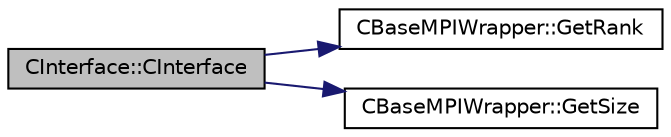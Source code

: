 digraph "CInterface::CInterface"
{
  edge [fontname="Helvetica",fontsize="10",labelfontname="Helvetica",labelfontsize="10"];
  node [fontname="Helvetica",fontsize="10",shape=record];
  rankdir="LR";
  Node0 [label="CInterface::CInterface",height=0.2,width=0.4,color="black", fillcolor="grey75", style="filled", fontcolor="black"];
  Node0 -> Node1 [color="midnightblue",fontsize="10",style="solid",fontname="Helvetica"];
  Node1 [label="CBaseMPIWrapper::GetRank",height=0.2,width=0.4,color="black", fillcolor="white", style="filled",URL="$class_c_base_m_p_i_wrapper.html#a801c6612161d6960c5cf25435f244101"];
  Node0 -> Node2 [color="midnightblue",fontsize="10",style="solid",fontname="Helvetica"];
  Node2 [label="CBaseMPIWrapper::GetSize",height=0.2,width=0.4,color="black", fillcolor="white", style="filled",URL="$class_c_base_m_p_i_wrapper.html#a1e80850252f6e4bfc8cd5275d6e3a615"];
}
